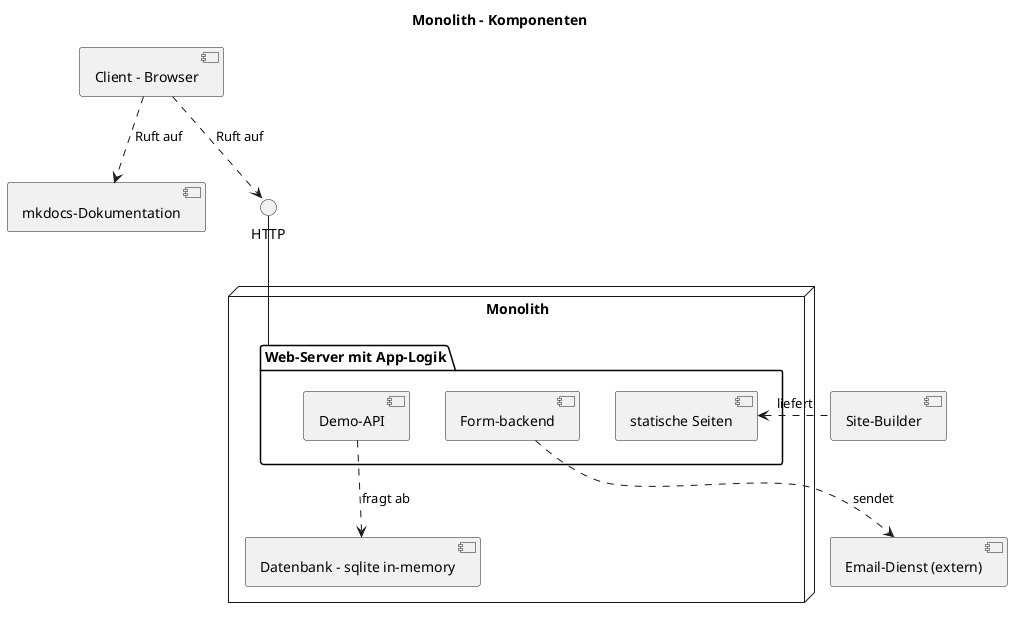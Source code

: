 
@startuml
title Monolith - Komponenten

[Client - Browser] as client
node "Monolith" as monolith {
	package "Web-Server mit App-Logik" as webserver {
		[statische Seiten] as static_site
		[Form-backend] as form_backend
		[Demo-API] as api
	}
	[Datenbank - sqlite in-memory] as db
}
[Site-Builder] as site_builder

[Email-Dienst (extern)] as email
[mkdocs-Dokumentation] as doc
HTTP -- webserver
client ..> HTTP: Ruft auf
client ..> doc: Ruft auf
api ..> db: fragt ab
form_backend ..> email: sendet
site_builder .left.> static_site: liefert
@enduml